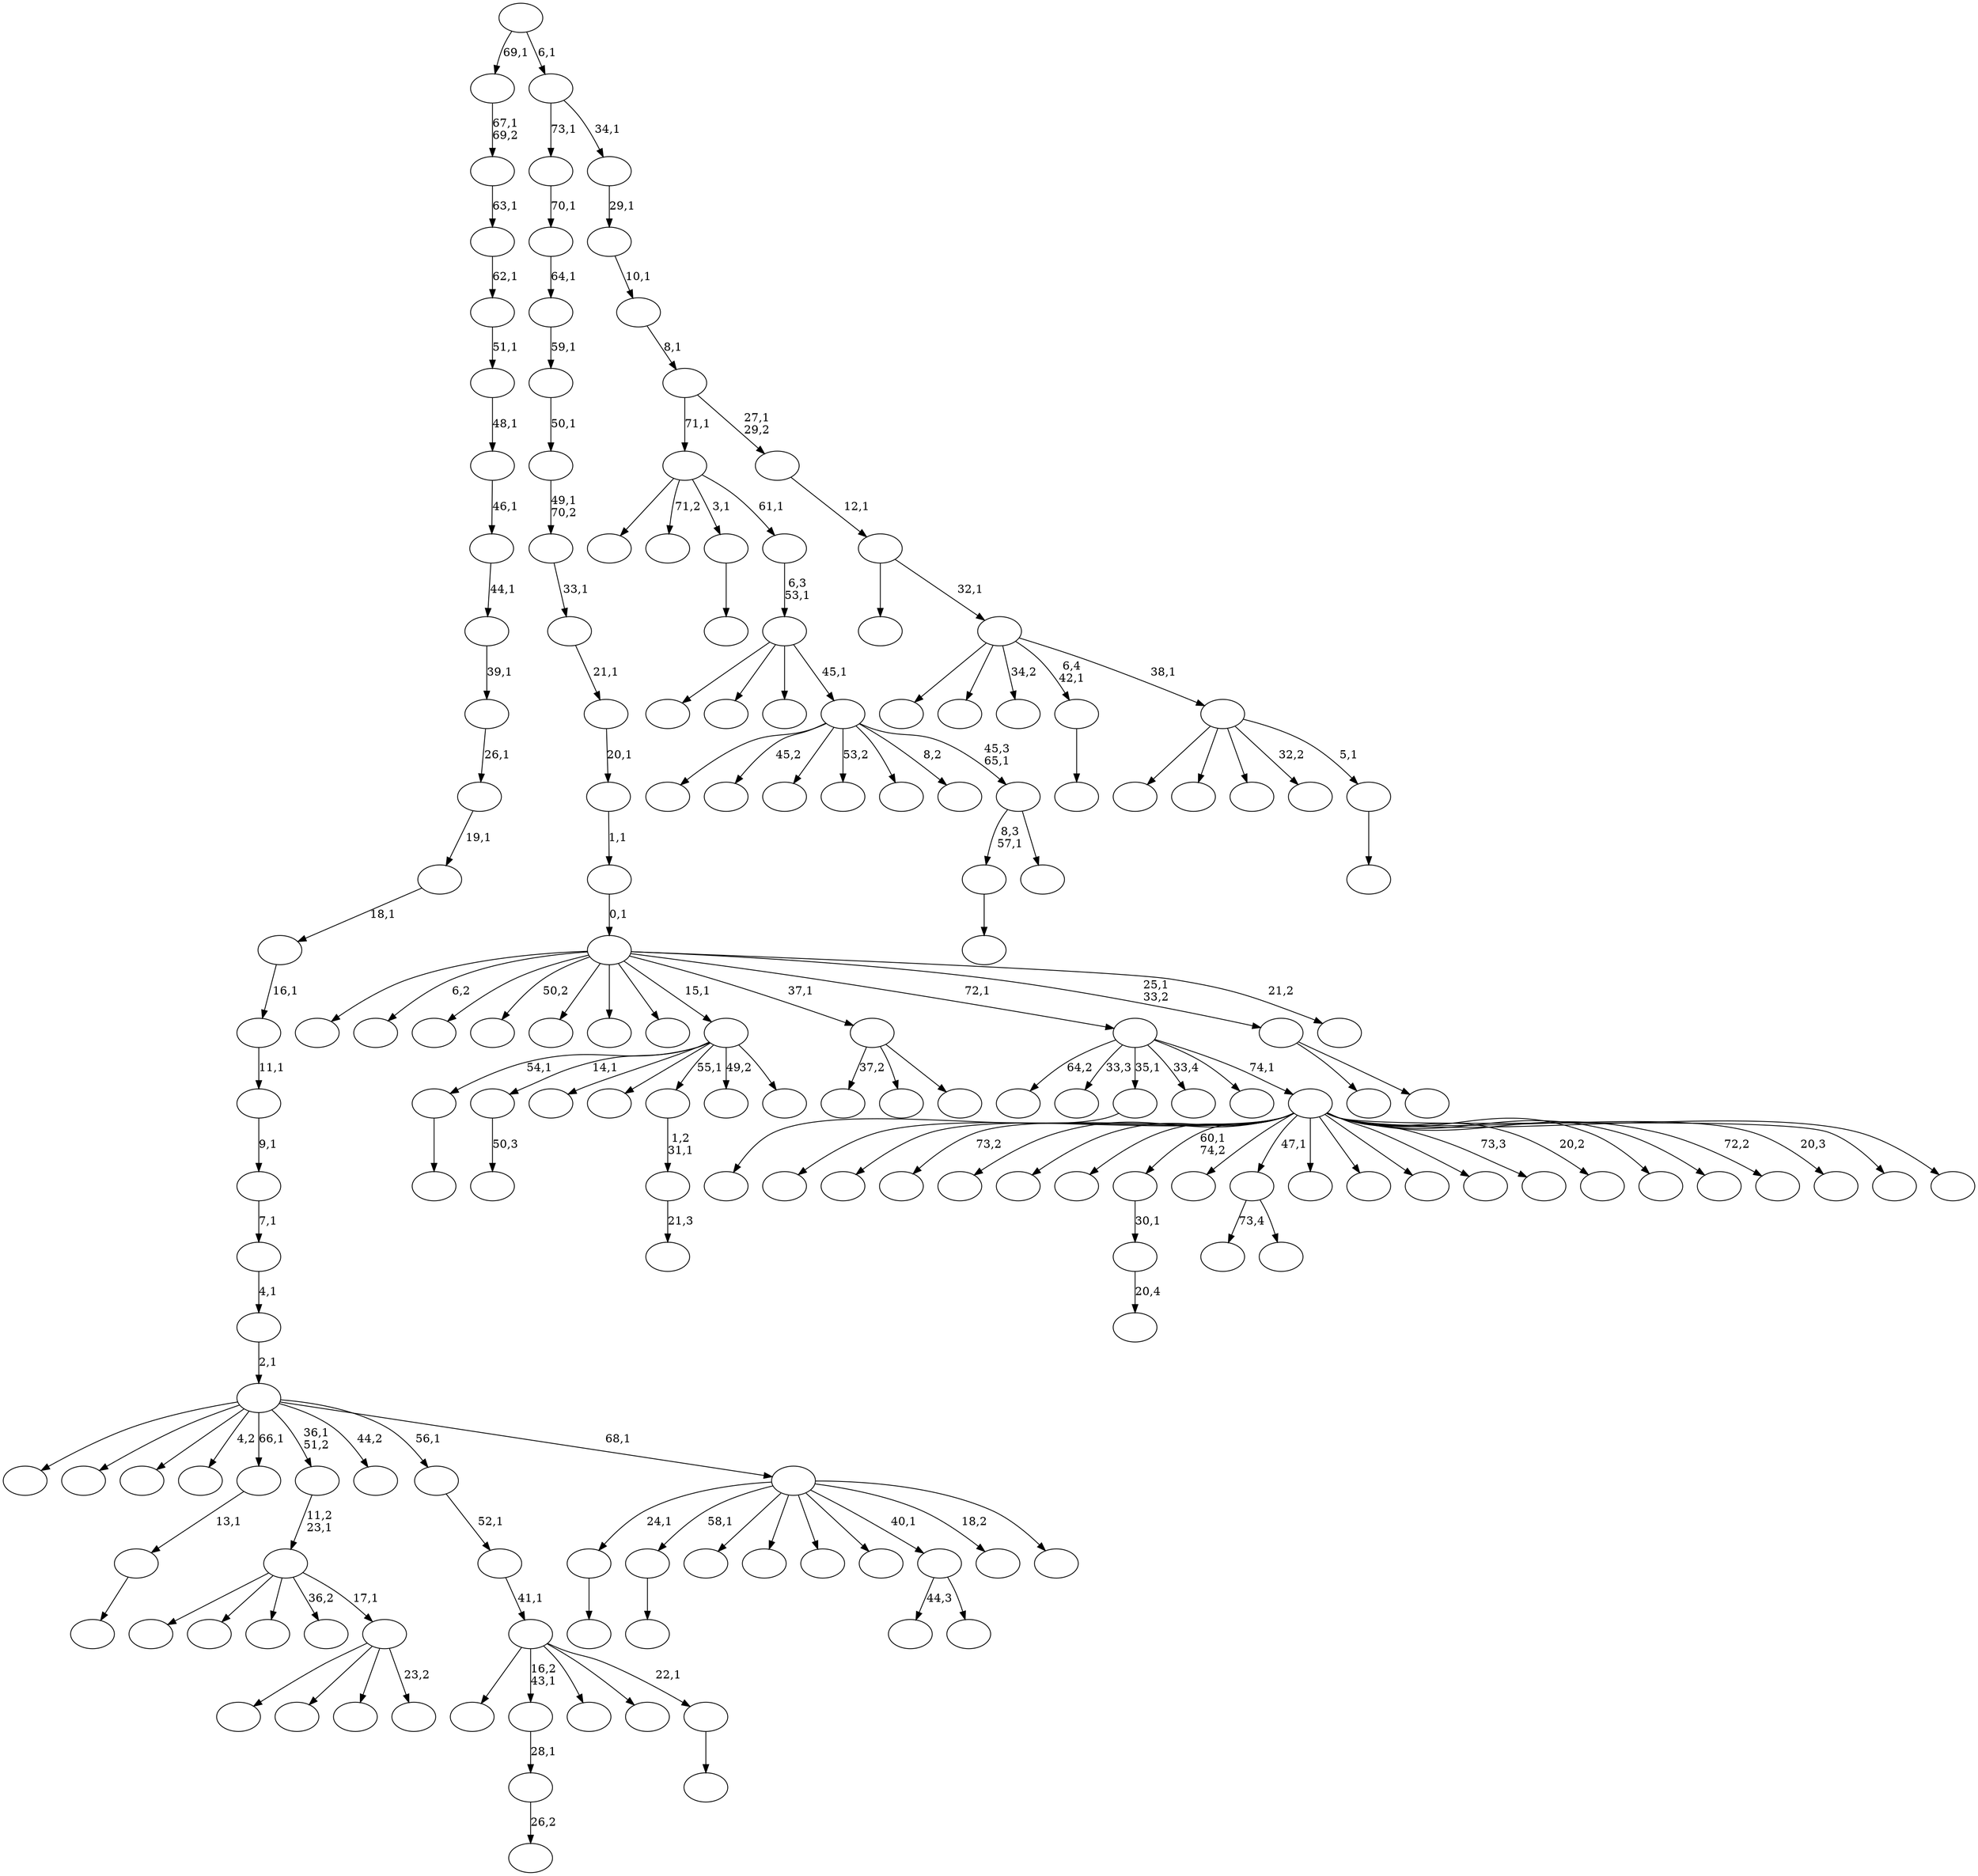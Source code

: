 digraph T {
	175 [label=""]
	174 [label=""]
	173 [label=""]
	172 [label=""]
	171 [label=""]
	170 [label=""]
	169 [label=""]
	168 [label=""]
	167 [label=""]
	166 [label=""]
	165 [label=""]
	164 [label=""]
	163 [label=""]
	162 [label=""]
	161 [label=""]
	160 [label=""]
	159 [label=""]
	158 [label=""]
	157 [label=""]
	156 [label=""]
	155 [label=""]
	154 [label=""]
	153 [label=""]
	152 [label=""]
	151 [label=""]
	150 [label=""]
	149 [label=""]
	148 [label=""]
	147 [label=""]
	146 [label=""]
	145 [label=""]
	144 [label=""]
	143 [label=""]
	142 [label=""]
	141 [label=""]
	140 [label=""]
	139 [label=""]
	138 [label=""]
	137 [label=""]
	136 [label=""]
	135 [label=""]
	134 [label=""]
	133 [label=""]
	132 [label=""]
	131 [label=""]
	130 [label=""]
	129 [label=""]
	128 [label=""]
	127 [label=""]
	126 [label=""]
	125 [label=""]
	124 [label=""]
	123 [label=""]
	122 [label=""]
	121 [label=""]
	120 [label=""]
	119 [label=""]
	118 [label=""]
	117 [label=""]
	116 [label=""]
	115 [label=""]
	114 [label=""]
	113 [label=""]
	112 [label=""]
	111 [label=""]
	110 [label=""]
	109 [label=""]
	108 [label=""]
	107 [label=""]
	106 [label=""]
	105 [label=""]
	104 [label=""]
	103 [label=""]
	102 [label=""]
	101 [label=""]
	100 [label=""]
	99 [label=""]
	98 [label=""]
	97 [label=""]
	96 [label=""]
	95 [label=""]
	94 [label=""]
	93 [label=""]
	92 [label=""]
	91 [label=""]
	90 [label=""]
	89 [label=""]
	88 [label=""]
	87 [label=""]
	86 [label=""]
	85 [label=""]
	84 [label=""]
	83 [label=""]
	82 [label=""]
	81 [label=""]
	80 [label=""]
	79 [label=""]
	78 [label=""]
	77 [label=""]
	76 [label=""]
	75 [label=""]
	74 [label=""]
	73 [label=""]
	72 [label=""]
	71 [label=""]
	70 [label=""]
	69 [label=""]
	68 [label=""]
	67 [label=""]
	66 [label=""]
	65 [label=""]
	64 [label=""]
	63 [label=""]
	62 [label=""]
	61 [label=""]
	60 [label=""]
	59 [label=""]
	58 [label=""]
	57 [label=""]
	56 [label=""]
	55 [label=""]
	54 [label=""]
	53 [label=""]
	52 [label=""]
	51 [label=""]
	50 [label=""]
	49 [label=""]
	48 [label=""]
	47 [label=""]
	46 [label=""]
	45 [label=""]
	44 [label=""]
	43 [label=""]
	42 [label=""]
	41 [label=""]
	40 [label=""]
	39 [label=""]
	38 [label=""]
	37 [label=""]
	36 [label=""]
	35 [label=""]
	34 [label=""]
	33 [label=""]
	32 [label=""]
	31 [label=""]
	30 [label=""]
	29 [label=""]
	28 [label=""]
	27 [label=""]
	26 [label=""]
	25 [label=""]
	24 [label=""]
	23 [label=""]
	22 [label=""]
	21 [label=""]
	20 [label=""]
	19 [label=""]
	18 [label=""]
	17 [label=""]
	16 [label=""]
	15 [label=""]
	14 [label=""]
	13 [label=""]
	12 [label=""]
	11 [label=""]
	10 [label=""]
	9 [label=""]
	8 [label=""]
	7 [label=""]
	6 [label=""]
	5 [label=""]
	4 [label=""]
	3 [label=""]
	2 [label=""]
	1 [label=""]
	0 [label=""]
	171 -> 172 [label=""]
	159 -> 160 [label="50,3"]
	154 -> 155 [label="20,4"]
	153 -> 154 [label="30,1"]
	147 -> 148 [label=""]
	142 -> 175 [label="73,4"]
	142 -> 143 [label=""]
	136 -> 137 [label=""]
	134 -> 135 [label=""]
	119 -> 120 [label=""]
	104 -> 105 [label="26,2"]
	103 -> 104 [label="28,1"]
	99 -> 100 [label="21,3"]
	98 -> 99 [label="1,2\n31,1"]
	89 -> 90 [label=""]
	88 -> 89 [label="13,1"]
	82 -> 94 [label="44,3"]
	82 -> 83 [label=""]
	77 -> 171 [label="54,1"]
	77 -> 159 [label="14,1"]
	77 -> 128 [label=""]
	77 -> 121 [label=""]
	77 -> 98 [label="55,1"]
	77 -> 96 [label="49,2"]
	77 -> 78 [label=""]
	72 -> 73 [label=""]
	70 -> 173 [label="37,2"]
	70 -> 163 [label=""]
	70 -> 71 [label=""]
	68 -> 149 [label=""]
	68 -> 131 [label=""]
	68 -> 95 [label=""]
	68 -> 69 [label="23,2"]
	67 -> 174 [label=""]
	67 -> 122 [label=""]
	67 -> 102 [label=""]
	67 -> 87 [label="36,2"]
	67 -> 68 [label="17,1"]
	66 -> 67 [label="11,2\n23,1"]
	63 -> 64 [label=""]
	58 -> 170 [label=""]
	58 -> 165 [label=""]
	58 -> 164 [label="73,2"]
	58 -> 162 [label=""]
	58 -> 158 [label=""]
	58 -> 156 [label=""]
	58 -> 153 [label="60,1\n74,2"]
	58 -> 150 [label=""]
	58 -> 142 [label="47,1"]
	58 -> 139 [label=""]
	58 -> 127 [label=""]
	58 -> 125 [label=""]
	58 -> 110 [label=""]
	58 -> 107 [label="73,3"]
	58 -> 101 [label="20,2"]
	58 -> 92 [label=""]
	58 -> 85 [label=""]
	58 -> 76 [label="72,2"]
	58 -> 74 [label="20,3"]
	58 -> 60 [label=""]
	58 -> 59 [label=""]
	57 -> 124 [label="64,2"]
	57 -> 123 [label="33,3"]
	57 -> 119 [label="35,1"]
	57 -> 118 [label="33,4"]
	57 -> 116 [label=""]
	57 -> 58 [label="74,1"]
	55 -> 134 [label="8,3\n57,1"]
	55 -> 56 [label=""]
	54 -> 169 [label=""]
	54 -> 166 [label="45,2"]
	54 -> 115 [label=""]
	54 -> 111 [label="53,2"]
	54 -> 106 [label=""]
	54 -> 84 [label="8,2"]
	54 -> 55 [label="45,3\n65,1"]
	53 -> 140 [label=""]
	53 -> 129 [label=""]
	53 -> 80 [label=""]
	53 -> 54 [label="45,1"]
	52 -> 53 [label="6,3\n53,1"]
	51 -> 146 [label=""]
	51 -> 91 [label="71,2"]
	51 -> 72 [label="3,1"]
	51 -> 52 [label="61,1"]
	49 -> 114 [label=""]
	49 -> 50 [label=""]
	47 -> 48 [label=""]
	46 -> 145 [label=""]
	46 -> 103 [label="16,2\n43,1"]
	46 -> 79 [label=""]
	46 -> 75 [label=""]
	46 -> 47 [label="22,1"]
	45 -> 46 [label="41,1"]
	44 -> 45 [label="52,1"]
	42 -> 147 [label="24,1"]
	42 -> 136 [label="58,1"]
	42 -> 126 [label=""]
	42 -> 112 [label=""]
	42 -> 108 [label=""]
	42 -> 93 [label=""]
	42 -> 82 [label="40,1"]
	42 -> 62 [label="18,2"]
	42 -> 43 [label=""]
	41 -> 161 [label=""]
	41 -> 132 [label=""]
	41 -> 117 [label=""]
	41 -> 113 [label="4,2"]
	41 -> 88 [label="66,1"]
	41 -> 66 [label="36,1\n51,2"]
	41 -> 61 [label="44,2"]
	41 -> 44 [label="56,1"]
	41 -> 42 [label="68,1"]
	40 -> 41 [label="2,1"]
	39 -> 40 [label="4,1"]
	38 -> 39 [label="7,1"]
	37 -> 38 [label="9,1"]
	36 -> 37 [label="11,1"]
	35 -> 36 [label="16,1"]
	34 -> 35 [label="18,1"]
	33 -> 34 [label="19,1"]
	32 -> 33 [label="26,1"]
	31 -> 32 [label="39,1"]
	30 -> 31 [label="44,1"]
	29 -> 30 [label="46,1"]
	28 -> 29 [label="48,1"]
	27 -> 28 [label="51,1"]
	26 -> 27 [label="62,1"]
	25 -> 26 [label="63,1"]
	24 -> 25 [label="67,1\n69,2"]
	22 -> 167 [label=""]
	22 -> 157 [label="6,2"]
	22 -> 151 [label=""]
	22 -> 144 [label="50,2"]
	22 -> 109 [label=""]
	22 -> 97 [label=""]
	22 -> 81 [label=""]
	22 -> 77 [label="15,1"]
	22 -> 70 [label="37,1"]
	22 -> 57 [label="72,1"]
	22 -> 49 [label="25,1\n33,2"]
	22 -> 23 [label="21,2"]
	21 -> 22 [label="0,1"]
	20 -> 21 [label="1,1"]
	19 -> 20 [label="20,1"]
	18 -> 19 [label="21,1"]
	17 -> 18 [label="33,1"]
	16 -> 17 [label="49,1\n70,2"]
	15 -> 16 [label="50,1"]
	14 -> 15 [label="59,1"]
	13 -> 14 [label="64,1"]
	12 -> 13 [label="70,1"]
	10 -> 11 [label=""]
	9 -> 152 [label=""]
	9 -> 138 [label=""]
	9 -> 130 [label=""]
	9 -> 86 [label="32,2"]
	9 -> 10 [label="5,1"]
	8 -> 168 [label=""]
	8 -> 141 [label=""]
	8 -> 133 [label="34,2"]
	8 -> 63 [label="6,4\n42,1"]
	8 -> 9 [label="38,1"]
	7 -> 65 [label=""]
	7 -> 8 [label="32,1"]
	6 -> 7 [label="12,1"]
	5 -> 51 [label="71,1"]
	5 -> 6 [label="27,1\n29,2"]
	4 -> 5 [label="8,1"]
	3 -> 4 [label="10,1"]
	2 -> 3 [label="29,1"]
	1 -> 12 [label="73,1"]
	1 -> 2 [label="34,1"]
	0 -> 24 [label="69,1"]
	0 -> 1 [label="6,1"]
}
